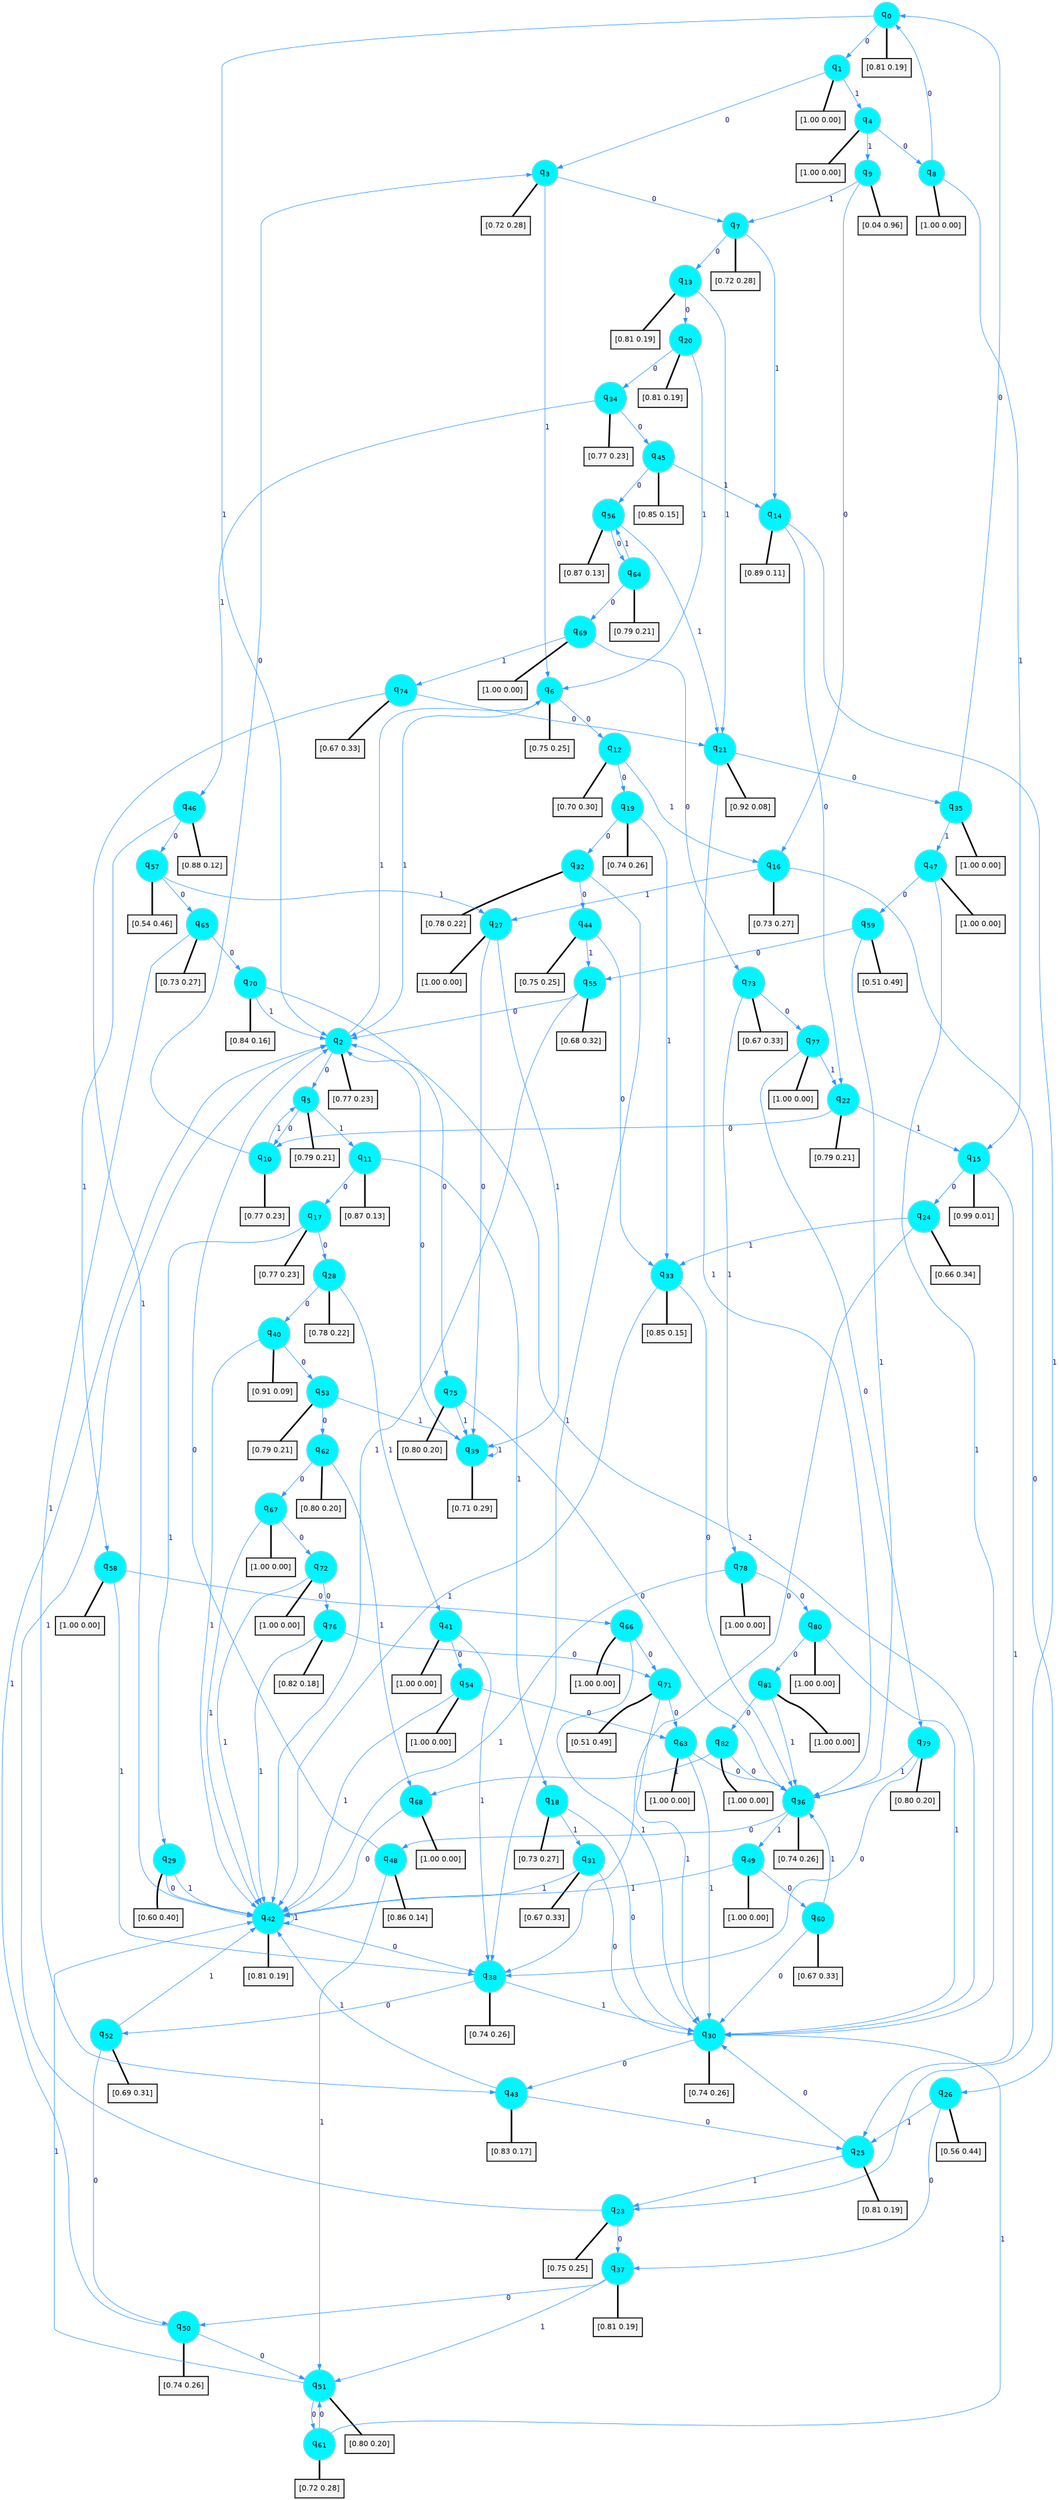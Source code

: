 digraph G {
graph [
bgcolor=transparent, dpi=300, rankdir=TD, size="40,25"];
node [
color=gray, fillcolor=turquoise1, fontcolor=black, fontname=Helvetica, fontsize=16, fontweight=bold, shape=circle, style=filled];
edge [
arrowsize=1, color=dodgerblue1, fontcolor=midnightblue, fontname=courier, fontweight=bold, penwidth=1, style=solid, weight=20];
0[label=<q<SUB>0</SUB>>];
1[label=<q<SUB>1</SUB>>];
2[label=<q<SUB>2</SUB>>];
3[label=<q<SUB>3</SUB>>];
4[label=<q<SUB>4</SUB>>];
5[label=<q<SUB>5</SUB>>];
6[label=<q<SUB>6</SUB>>];
7[label=<q<SUB>7</SUB>>];
8[label=<q<SUB>8</SUB>>];
9[label=<q<SUB>9</SUB>>];
10[label=<q<SUB>10</SUB>>];
11[label=<q<SUB>11</SUB>>];
12[label=<q<SUB>12</SUB>>];
13[label=<q<SUB>13</SUB>>];
14[label=<q<SUB>14</SUB>>];
15[label=<q<SUB>15</SUB>>];
16[label=<q<SUB>16</SUB>>];
17[label=<q<SUB>17</SUB>>];
18[label=<q<SUB>18</SUB>>];
19[label=<q<SUB>19</SUB>>];
20[label=<q<SUB>20</SUB>>];
21[label=<q<SUB>21</SUB>>];
22[label=<q<SUB>22</SUB>>];
23[label=<q<SUB>23</SUB>>];
24[label=<q<SUB>24</SUB>>];
25[label=<q<SUB>25</SUB>>];
26[label=<q<SUB>26</SUB>>];
27[label=<q<SUB>27</SUB>>];
28[label=<q<SUB>28</SUB>>];
29[label=<q<SUB>29</SUB>>];
30[label=<q<SUB>30</SUB>>];
31[label=<q<SUB>31</SUB>>];
32[label=<q<SUB>32</SUB>>];
33[label=<q<SUB>33</SUB>>];
34[label=<q<SUB>34</SUB>>];
35[label=<q<SUB>35</SUB>>];
36[label=<q<SUB>36</SUB>>];
37[label=<q<SUB>37</SUB>>];
38[label=<q<SUB>38</SUB>>];
39[label=<q<SUB>39</SUB>>];
40[label=<q<SUB>40</SUB>>];
41[label=<q<SUB>41</SUB>>];
42[label=<q<SUB>42</SUB>>];
43[label=<q<SUB>43</SUB>>];
44[label=<q<SUB>44</SUB>>];
45[label=<q<SUB>45</SUB>>];
46[label=<q<SUB>46</SUB>>];
47[label=<q<SUB>47</SUB>>];
48[label=<q<SUB>48</SUB>>];
49[label=<q<SUB>49</SUB>>];
50[label=<q<SUB>50</SUB>>];
51[label=<q<SUB>51</SUB>>];
52[label=<q<SUB>52</SUB>>];
53[label=<q<SUB>53</SUB>>];
54[label=<q<SUB>54</SUB>>];
55[label=<q<SUB>55</SUB>>];
56[label=<q<SUB>56</SUB>>];
57[label=<q<SUB>57</SUB>>];
58[label=<q<SUB>58</SUB>>];
59[label=<q<SUB>59</SUB>>];
60[label=<q<SUB>60</SUB>>];
61[label=<q<SUB>61</SUB>>];
62[label=<q<SUB>62</SUB>>];
63[label=<q<SUB>63</SUB>>];
64[label=<q<SUB>64</SUB>>];
65[label=<q<SUB>65</SUB>>];
66[label=<q<SUB>66</SUB>>];
67[label=<q<SUB>67</SUB>>];
68[label=<q<SUB>68</SUB>>];
69[label=<q<SUB>69</SUB>>];
70[label=<q<SUB>70</SUB>>];
71[label=<q<SUB>71</SUB>>];
72[label=<q<SUB>72</SUB>>];
73[label=<q<SUB>73</SUB>>];
74[label=<q<SUB>74</SUB>>];
75[label=<q<SUB>75</SUB>>];
76[label=<q<SUB>76</SUB>>];
77[label=<q<SUB>77</SUB>>];
78[label=<q<SUB>78</SUB>>];
79[label=<q<SUB>79</SUB>>];
80[label=<q<SUB>80</SUB>>];
81[label=<q<SUB>81</SUB>>];
82[label=<q<SUB>82</SUB>>];
83[label="[0.81 0.19]", shape=box,fontcolor=black, fontname=Helvetica, fontsize=14, penwidth=2, fillcolor=whitesmoke,color=black];
84[label="[1.00 0.00]", shape=box,fontcolor=black, fontname=Helvetica, fontsize=14, penwidth=2, fillcolor=whitesmoke,color=black];
85[label="[0.77 0.23]", shape=box,fontcolor=black, fontname=Helvetica, fontsize=14, penwidth=2, fillcolor=whitesmoke,color=black];
86[label="[0.72 0.28]", shape=box,fontcolor=black, fontname=Helvetica, fontsize=14, penwidth=2, fillcolor=whitesmoke,color=black];
87[label="[1.00 0.00]", shape=box,fontcolor=black, fontname=Helvetica, fontsize=14, penwidth=2, fillcolor=whitesmoke,color=black];
88[label="[0.79 0.21]", shape=box,fontcolor=black, fontname=Helvetica, fontsize=14, penwidth=2, fillcolor=whitesmoke,color=black];
89[label="[0.75 0.25]", shape=box,fontcolor=black, fontname=Helvetica, fontsize=14, penwidth=2, fillcolor=whitesmoke,color=black];
90[label="[0.72 0.28]", shape=box,fontcolor=black, fontname=Helvetica, fontsize=14, penwidth=2, fillcolor=whitesmoke,color=black];
91[label="[1.00 0.00]", shape=box,fontcolor=black, fontname=Helvetica, fontsize=14, penwidth=2, fillcolor=whitesmoke,color=black];
92[label="[0.04 0.96]", shape=box,fontcolor=black, fontname=Helvetica, fontsize=14, penwidth=2, fillcolor=whitesmoke,color=black];
93[label="[0.77 0.23]", shape=box,fontcolor=black, fontname=Helvetica, fontsize=14, penwidth=2, fillcolor=whitesmoke,color=black];
94[label="[0.87 0.13]", shape=box,fontcolor=black, fontname=Helvetica, fontsize=14, penwidth=2, fillcolor=whitesmoke,color=black];
95[label="[0.70 0.30]", shape=box,fontcolor=black, fontname=Helvetica, fontsize=14, penwidth=2, fillcolor=whitesmoke,color=black];
96[label="[0.81 0.19]", shape=box,fontcolor=black, fontname=Helvetica, fontsize=14, penwidth=2, fillcolor=whitesmoke,color=black];
97[label="[0.89 0.11]", shape=box,fontcolor=black, fontname=Helvetica, fontsize=14, penwidth=2, fillcolor=whitesmoke,color=black];
98[label="[0.99 0.01]", shape=box,fontcolor=black, fontname=Helvetica, fontsize=14, penwidth=2, fillcolor=whitesmoke,color=black];
99[label="[0.73 0.27]", shape=box,fontcolor=black, fontname=Helvetica, fontsize=14, penwidth=2, fillcolor=whitesmoke,color=black];
100[label="[0.77 0.23]", shape=box,fontcolor=black, fontname=Helvetica, fontsize=14, penwidth=2, fillcolor=whitesmoke,color=black];
101[label="[0.73 0.27]", shape=box,fontcolor=black, fontname=Helvetica, fontsize=14, penwidth=2, fillcolor=whitesmoke,color=black];
102[label="[0.74 0.26]", shape=box,fontcolor=black, fontname=Helvetica, fontsize=14, penwidth=2, fillcolor=whitesmoke,color=black];
103[label="[0.81 0.19]", shape=box,fontcolor=black, fontname=Helvetica, fontsize=14, penwidth=2, fillcolor=whitesmoke,color=black];
104[label="[0.92 0.08]", shape=box,fontcolor=black, fontname=Helvetica, fontsize=14, penwidth=2, fillcolor=whitesmoke,color=black];
105[label="[0.79 0.21]", shape=box,fontcolor=black, fontname=Helvetica, fontsize=14, penwidth=2, fillcolor=whitesmoke,color=black];
106[label="[0.75 0.25]", shape=box,fontcolor=black, fontname=Helvetica, fontsize=14, penwidth=2, fillcolor=whitesmoke,color=black];
107[label="[0.66 0.34]", shape=box,fontcolor=black, fontname=Helvetica, fontsize=14, penwidth=2, fillcolor=whitesmoke,color=black];
108[label="[0.81 0.19]", shape=box,fontcolor=black, fontname=Helvetica, fontsize=14, penwidth=2, fillcolor=whitesmoke,color=black];
109[label="[0.56 0.44]", shape=box,fontcolor=black, fontname=Helvetica, fontsize=14, penwidth=2, fillcolor=whitesmoke,color=black];
110[label="[1.00 0.00]", shape=box,fontcolor=black, fontname=Helvetica, fontsize=14, penwidth=2, fillcolor=whitesmoke,color=black];
111[label="[0.78 0.22]", shape=box,fontcolor=black, fontname=Helvetica, fontsize=14, penwidth=2, fillcolor=whitesmoke,color=black];
112[label="[0.60 0.40]", shape=box,fontcolor=black, fontname=Helvetica, fontsize=14, penwidth=2, fillcolor=whitesmoke,color=black];
113[label="[0.74 0.26]", shape=box,fontcolor=black, fontname=Helvetica, fontsize=14, penwidth=2, fillcolor=whitesmoke,color=black];
114[label="[0.67 0.33]", shape=box,fontcolor=black, fontname=Helvetica, fontsize=14, penwidth=2, fillcolor=whitesmoke,color=black];
115[label="[0.78 0.22]", shape=box,fontcolor=black, fontname=Helvetica, fontsize=14, penwidth=2, fillcolor=whitesmoke,color=black];
116[label="[0.85 0.15]", shape=box,fontcolor=black, fontname=Helvetica, fontsize=14, penwidth=2, fillcolor=whitesmoke,color=black];
117[label="[0.77 0.23]", shape=box,fontcolor=black, fontname=Helvetica, fontsize=14, penwidth=2, fillcolor=whitesmoke,color=black];
118[label="[1.00 0.00]", shape=box,fontcolor=black, fontname=Helvetica, fontsize=14, penwidth=2, fillcolor=whitesmoke,color=black];
119[label="[0.74 0.26]", shape=box,fontcolor=black, fontname=Helvetica, fontsize=14, penwidth=2, fillcolor=whitesmoke,color=black];
120[label="[0.81 0.19]", shape=box,fontcolor=black, fontname=Helvetica, fontsize=14, penwidth=2, fillcolor=whitesmoke,color=black];
121[label="[0.74 0.26]", shape=box,fontcolor=black, fontname=Helvetica, fontsize=14, penwidth=2, fillcolor=whitesmoke,color=black];
122[label="[0.71 0.29]", shape=box,fontcolor=black, fontname=Helvetica, fontsize=14, penwidth=2, fillcolor=whitesmoke,color=black];
123[label="[0.91 0.09]", shape=box,fontcolor=black, fontname=Helvetica, fontsize=14, penwidth=2, fillcolor=whitesmoke,color=black];
124[label="[1.00 0.00]", shape=box,fontcolor=black, fontname=Helvetica, fontsize=14, penwidth=2, fillcolor=whitesmoke,color=black];
125[label="[0.81 0.19]", shape=box,fontcolor=black, fontname=Helvetica, fontsize=14, penwidth=2, fillcolor=whitesmoke,color=black];
126[label="[0.83 0.17]", shape=box,fontcolor=black, fontname=Helvetica, fontsize=14, penwidth=2, fillcolor=whitesmoke,color=black];
127[label="[0.75 0.25]", shape=box,fontcolor=black, fontname=Helvetica, fontsize=14, penwidth=2, fillcolor=whitesmoke,color=black];
128[label="[0.85 0.15]", shape=box,fontcolor=black, fontname=Helvetica, fontsize=14, penwidth=2, fillcolor=whitesmoke,color=black];
129[label="[0.88 0.12]", shape=box,fontcolor=black, fontname=Helvetica, fontsize=14, penwidth=2, fillcolor=whitesmoke,color=black];
130[label="[1.00 0.00]", shape=box,fontcolor=black, fontname=Helvetica, fontsize=14, penwidth=2, fillcolor=whitesmoke,color=black];
131[label="[0.86 0.14]", shape=box,fontcolor=black, fontname=Helvetica, fontsize=14, penwidth=2, fillcolor=whitesmoke,color=black];
132[label="[1.00 0.00]", shape=box,fontcolor=black, fontname=Helvetica, fontsize=14, penwidth=2, fillcolor=whitesmoke,color=black];
133[label="[0.74 0.26]", shape=box,fontcolor=black, fontname=Helvetica, fontsize=14, penwidth=2, fillcolor=whitesmoke,color=black];
134[label="[0.80 0.20]", shape=box,fontcolor=black, fontname=Helvetica, fontsize=14, penwidth=2, fillcolor=whitesmoke,color=black];
135[label="[0.69 0.31]", shape=box,fontcolor=black, fontname=Helvetica, fontsize=14, penwidth=2, fillcolor=whitesmoke,color=black];
136[label="[0.79 0.21]", shape=box,fontcolor=black, fontname=Helvetica, fontsize=14, penwidth=2, fillcolor=whitesmoke,color=black];
137[label="[1.00 0.00]", shape=box,fontcolor=black, fontname=Helvetica, fontsize=14, penwidth=2, fillcolor=whitesmoke,color=black];
138[label="[0.68 0.32]", shape=box,fontcolor=black, fontname=Helvetica, fontsize=14, penwidth=2, fillcolor=whitesmoke,color=black];
139[label="[0.87 0.13]", shape=box,fontcolor=black, fontname=Helvetica, fontsize=14, penwidth=2, fillcolor=whitesmoke,color=black];
140[label="[0.54 0.46]", shape=box,fontcolor=black, fontname=Helvetica, fontsize=14, penwidth=2, fillcolor=whitesmoke,color=black];
141[label="[1.00 0.00]", shape=box,fontcolor=black, fontname=Helvetica, fontsize=14, penwidth=2, fillcolor=whitesmoke,color=black];
142[label="[0.51 0.49]", shape=box,fontcolor=black, fontname=Helvetica, fontsize=14, penwidth=2, fillcolor=whitesmoke,color=black];
143[label="[0.67 0.33]", shape=box,fontcolor=black, fontname=Helvetica, fontsize=14, penwidth=2, fillcolor=whitesmoke,color=black];
144[label="[0.72 0.28]", shape=box,fontcolor=black, fontname=Helvetica, fontsize=14, penwidth=2, fillcolor=whitesmoke,color=black];
145[label="[0.80 0.20]", shape=box,fontcolor=black, fontname=Helvetica, fontsize=14, penwidth=2, fillcolor=whitesmoke,color=black];
146[label="[1.00 0.00]", shape=box,fontcolor=black, fontname=Helvetica, fontsize=14, penwidth=2, fillcolor=whitesmoke,color=black];
147[label="[0.79 0.21]", shape=box,fontcolor=black, fontname=Helvetica, fontsize=14, penwidth=2, fillcolor=whitesmoke,color=black];
148[label="[0.73 0.27]", shape=box,fontcolor=black, fontname=Helvetica, fontsize=14, penwidth=2, fillcolor=whitesmoke,color=black];
149[label="[1.00 0.00]", shape=box,fontcolor=black, fontname=Helvetica, fontsize=14, penwidth=2, fillcolor=whitesmoke,color=black];
150[label="[1.00 0.00]", shape=box,fontcolor=black, fontname=Helvetica, fontsize=14, penwidth=2, fillcolor=whitesmoke,color=black];
151[label="[1.00 0.00]", shape=box,fontcolor=black, fontname=Helvetica, fontsize=14, penwidth=2, fillcolor=whitesmoke,color=black];
152[label="[1.00 0.00]", shape=box,fontcolor=black, fontname=Helvetica, fontsize=14, penwidth=2, fillcolor=whitesmoke,color=black];
153[label="[0.84 0.16]", shape=box,fontcolor=black, fontname=Helvetica, fontsize=14, penwidth=2, fillcolor=whitesmoke,color=black];
154[label="[0.51 0.49]", shape=box,fontcolor=black, fontname=Helvetica, fontsize=14, penwidth=2, fillcolor=whitesmoke,color=black];
155[label="[1.00 0.00]", shape=box,fontcolor=black, fontname=Helvetica, fontsize=14, penwidth=2, fillcolor=whitesmoke,color=black];
156[label="[0.67 0.33]", shape=box,fontcolor=black, fontname=Helvetica, fontsize=14, penwidth=2, fillcolor=whitesmoke,color=black];
157[label="[0.67 0.33]", shape=box,fontcolor=black, fontname=Helvetica, fontsize=14, penwidth=2, fillcolor=whitesmoke,color=black];
158[label="[0.80 0.20]", shape=box,fontcolor=black, fontname=Helvetica, fontsize=14, penwidth=2, fillcolor=whitesmoke,color=black];
159[label="[0.82 0.18]", shape=box,fontcolor=black, fontname=Helvetica, fontsize=14, penwidth=2, fillcolor=whitesmoke,color=black];
160[label="[1.00 0.00]", shape=box,fontcolor=black, fontname=Helvetica, fontsize=14, penwidth=2, fillcolor=whitesmoke,color=black];
161[label="[1.00 0.00]", shape=box,fontcolor=black, fontname=Helvetica, fontsize=14, penwidth=2, fillcolor=whitesmoke,color=black];
162[label="[0.80 0.20]", shape=box,fontcolor=black, fontname=Helvetica, fontsize=14, penwidth=2, fillcolor=whitesmoke,color=black];
163[label="[1.00 0.00]", shape=box,fontcolor=black, fontname=Helvetica, fontsize=14, penwidth=2, fillcolor=whitesmoke,color=black];
164[label="[1.00 0.00]", shape=box,fontcolor=black, fontname=Helvetica, fontsize=14, penwidth=2, fillcolor=whitesmoke,color=black];
165[label="[1.00 0.00]", shape=box,fontcolor=black, fontname=Helvetica, fontsize=14, penwidth=2, fillcolor=whitesmoke,color=black];
0->1 [label=0];
0->2 [label=1];
0->83 [arrowhead=none, penwidth=3,color=black];
1->3 [label=0];
1->4 [label=1];
1->84 [arrowhead=none, penwidth=3,color=black];
2->5 [label=0];
2->6 [label=1];
2->85 [arrowhead=none, penwidth=3,color=black];
3->7 [label=0];
3->6 [label=1];
3->86 [arrowhead=none, penwidth=3,color=black];
4->8 [label=0];
4->9 [label=1];
4->87 [arrowhead=none, penwidth=3,color=black];
5->10 [label=0];
5->11 [label=1];
5->88 [arrowhead=none, penwidth=3,color=black];
6->12 [label=0];
6->2 [label=1];
6->89 [arrowhead=none, penwidth=3,color=black];
7->13 [label=0];
7->14 [label=1];
7->90 [arrowhead=none, penwidth=3,color=black];
8->0 [label=0];
8->15 [label=1];
8->91 [arrowhead=none, penwidth=3,color=black];
9->16 [label=0];
9->7 [label=1];
9->92 [arrowhead=none, penwidth=3,color=black];
10->3 [label=0];
10->5 [label=1];
10->93 [arrowhead=none, penwidth=3,color=black];
11->17 [label=0];
11->18 [label=1];
11->94 [arrowhead=none, penwidth=3,color=black];
12->19 [label=0];
12->16 [label=1];
12->95 [arrowhead=none, penwidth=3,color=black];
13->20 [label=0];
13->21 [label=1];
13->96 [arrowhead=none, penwidth=3,color=black];
14->22 [label=0];
14->23 [label=1];
14->97 [arrowhead=none, penwidth=3,color=black];
15->24 [label=0];
15->25 [label=1];
15->98 [arrowhead=none, penwidth=3,color=black];
16->26 [label=0];
16->27 [label=1];
16->99 [arrowhead=none, penwidth=3,color=black];
17->28 [label=0];
17->29 [label=1];
17->100 [arrowhead=none, penwidth=3,color=black];
18->30 [label=0];
18->31 [label=1];
18->101 [arrowhead=none, penwidth=3,color=black];
19->32 [label=0];
19->33 [label=1];
19->102 [arrowhead=none, penwidth=3,color=black];
20->34 [label=0];
20->6 [label=1];
20->103 [arrowhead=none, penwidth=3,color=black];
21->35 [label=0];
21->36 [label=1];
21->104 [arrowhead=none, penwidth=3,color=black];
22->10 [label=0];
22->15 [label=1];
22->105 [arrowhead=none, penwidth=3,color=black];
23->37 [label=0];
23->2 [label=1];
23->106 [arrowhead=none, penwidth=3,color=black];
24->38 [label=0];
24->33 [label=1];
24->107 [arrowhead=none, penwidth=3,color=black];
25->30 [label=0];
25->23 [label=1];
25->108 [arrowhead=none, penwidth=3,color=black];
26->37 [label=0];
26->25 [label=1];
26->109 [arrowhead=none, penwidth=3,color=black];
27->39 [label=0];
27->39 [label=1];
27->110 [arrowhead=none, penwidth=3,color=black];
28->40 [label=0];
28->41 [label=1];
28->111 [arrowhead=none, penwidth=3,color=black];
29->42 [label=0];
29->42 [label=1];
29->112 [arrowhead=none, penwidth=3,color=black];
30->43 [label=0];
30->2 [label=1];
30->113 [arrowhead=none, penwidth=3,color=black];
31->30 [label=0];
31->42 [label=1];
31->114 [arrowhead=none, penwidth=3,color=black];
32->44 [label=0];
32->38 [label=1];
32->115 [arrowhead=none, penwidth=3,color=black];
33->36 [label=0];
33->42 [label=1];
33->116 [arrowhead=none, penwidth=3,color=black];
34->45 [label=0];
34->46 [label=1];
34->117 [arrowhead=none, penwidth=3,color=black];
35->0 [label=0];
35->47 [label=1];
35->118 [arrowhead=none, penwidth=3,color=black];
36->48 [label=0];
36->49 [label=1];
36->119 [arrowhead=none, penwidth=3,color=black];
37->50 [label=0];
37->51 [label=1];
37->120 [arrowhead=none, penwidth=3,color=black];
38->52 [label=0];
38->30 [label=1];
38->121 [arrowhead=none, penwidth=3,color=black];
39->2 [label=0];
39->39 [label=1];
39->122 [arrowhead=none, penwidth=3,color=black];
40->53 [label=0];
40->42 [label=1];
40->123 [arrowhead=none, penwidth=3,color=black];
41->54 [label=0];
41->38 [label=1];
41->124 [arrowhead=none, penwidth=3,color=black];
42->38 [label=0];
42->42 [label=1];
42->125 [arrowhead=none, penwidth=3,color=black];
43->25 [label=0];
43->42 [label=1];
43->126 [arrowhead=none, penwidth=3,color=black];
44->33 [label=0];
44->55 [label=1];
44->127 [arrowhead=none, penwidth=3,color=black];
45->56 [label=0];
45->14 [label=1];
45->128 [arrowhead=none, penwidth=3,color=black];
46->57 [label=0];
46->58 [label=1];
46->129 [arrowhead=none, penwidth=3,color=black];
47->59 [label=0];
47->30 [label=1];
47->130 [arrowhead=none, penwidth=3,color=black];
48->2 [label=0];
48->51 [label=1];
48->131 [arrowhead=none, penwidth=3,color=black];
49->60 [label=0];
49->42 [label=1];
49->132 [arrowhead=none, penwidth=3,color=black];
50->51 [label=0];
50->2 [label=1];
50->133 [arrowhead=none, penwidth=3,color=black];
51->61 [label=0];
51->42 [label=1];
51->134 [arrowhead=none, penwidth=3,color=black];
52->50 [label=0];
52->42 [label=1];
52->135 [arrowhead=none, penwidth=3,color=black];
53->62 [label=0];
53->39 [label=1];
53->136 [arrowhead=none, penwidth=3,color=black];
54->63 [label=0];
54->42 [label=1];
54->137 [arrowhead=none, penwidth=3,color=black];
55->2 [label=0];
55->42 [label=1];
55->138 [arrowhead=none, penwidth=3,color=black];
56->64 [label=0];
56->21 [label=1];
56->139 [arrowhead=none, penwidth=3,color=black];
57->65 [label=0];
57->27 [label=1];
57->140 [arrowhead=none, penwidth=3,color=black];
58->66 [label=0];
58->38 [label=1];
58->141 [arrowhead=none, penwidth=3,color=black];
59->55 [label=0];
59->36 [label=1];
59->142 [arrowhead=none, penwidth=3,color=black];
60->30 [label=0];
60->36 [label=1];
60->143 [arrowhead=none, penwidth=3,color=black];
61->51 [label=0];
61->30 [label=1];
61->144 [arrowhead=none, penwidth=3,color=black];
62->67 [label=0];
62->68 [label=1];
62->145 [arrowhead=none, penwidth=3,color=black];
63->36 [label=0];
63->30 [label=1];
63->146 [arrowhead=none, penwidth=3,color=black];
64->69 [label=0];
64->56 [label=1];
64->147 [arrowhead=none, penwidth=3,color=black];
65->70 [label=0];
65->43 [label=1];
65->148 [arrowhead=none, penwidth=3,color=black];
66->71 [label=0];
66->30 [label=1];
66->149 [arrowhead=none, penwidth=3,color=black];
67->72 [label=0];
67->42 [label=1];
67->150 [arrowhead=none, penwidth=3,color=black];
68->42 [label=0];
68->151 [arrowhead=none, penwidth=3,color=black];
69->73 [label=0];
69->74 [label=1];
69->152 [arrowhead=none, penwidth=3,color=black];
70->75 [label=0];
70->2 [label=1];
70->153 [arrowhead=none, penwidth=3,color=black];
71->63 [label=0];
71->30 [label=1];
71->154 [arrowhead=none, penwidth=3,color=black];
72->76 [label=0];
72->42 [label=1];
72->155 [arrowhead=none, penwidth=3,color=black];
73->77 [label=0];
73->78 [label=1];
73->156 [arrowhead=none, penwidth=3,color=black];
74->21 [label=0];
74->42 [label=1];
74->157 [arrowhead=none, penwidth=3,color=black];
75->36 [label=0];
75->39 [label=1];
75->158 [arrowhead=none, penwidth=3,color=black];
76->71 [label=0];
76->42 [label=1];
76->159 [arrowhead=none, penwidth=3,color=black];
77->79 [label=0];
77->22 [label=1];
77->160 [arrowhead=none, penwidth=3,color=black];
78->80 [label=0];
78->42 [label=1];
78->161 [arrowhead=none, penwidth=3,color=black];
79->38 [label=0];
79->36 [label=1];
79->162 [arrowhead=none, penwidth=3,color=black];
80->81 [label=0];
80->30 [label=1];
80->163 [arrowhead=none, penwidth=3,color=black];
81->82 [label=0];
81->36 [label=1];
81->164 [arrowhead=none, penwidth=3,color=black];
82->36 [label=0];
82->68 [label=1];
82->165 [arrowhead=none, penwidth=3,color=black];
}
